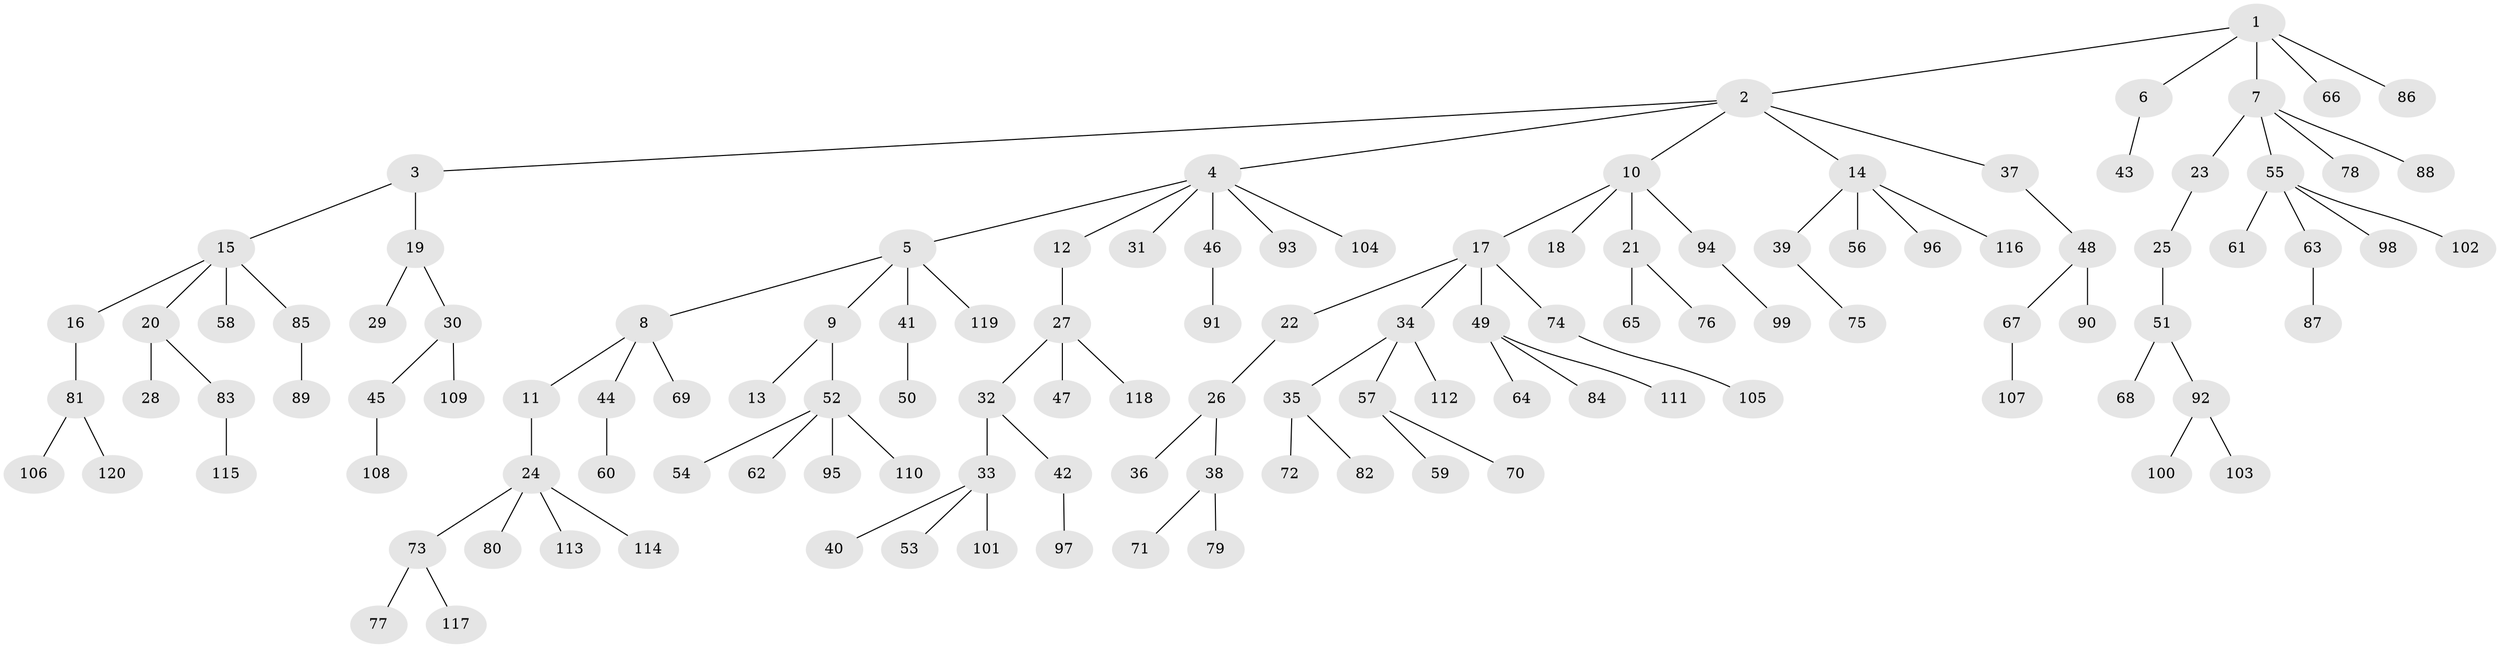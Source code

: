 // Generated by graph-tools (version 1.1) at 2025/11/02/27/25 16:11:28]
// undirected, 120 vertices, 119 edges
graph export_dot {
graph [start="1"]
  node [color=gray90,style=filled];
  1;
  2;
  3;
  4;
  5;
  6;
  7;
  8;
  9;
  10;
  11;
  12;
  13;
  14;
  15;
  16;
  17;
  18;
  19;
  20;
  21;
  22;
  23;
  24;
  25;
  26;
  27;
  28;
  29;
  30;
  31;
  32;
  33;
  34;
  35;
  36;
  37;
  38;
  39;
  40;
  41;
  42;
  43;
  44;
  45;
  46;
  47;
  48;
  49;
  50;
  51;
  52;
  53;
  54;
  55;
  56;
  57;
  58;
  59;
  60;
  61;
  62;
  63;
  64;
  65;
  66;
  67;
  68;
  69;
  70;
  71;
  72;
  73;
  74;
  75;
  76;
  77;
  78;
  79;
  80;
  81;
  82;
  83;
  84;
  85;
  86;
  87;
  88;
  89;
  90;
  91;
  92;
  93;
  94;
  95;
  96;
  97;
  98;
  99;
  100;
  101;
  102;
  103;
  104;
  105;
  106;
  107;
  108;
  109;
  110;
  111;
  112;
  113;
  114;
  115;
  116;
  117;
  118;
  119;
  120;
  1 -- 2;
  1 -- 6;
  1 -- 7;
  1 -- 66;
  1 -- 86;
  2 -- 3;
  2 -- 4;
  2 -- 10;
  2 -- 14;
  2 -- 37;
  3 -- 15;
  3 -- 19;
  4 -- 5;
  4 -- 12;
  4 -- 31;
  4 -- 46;
  4 -- 93;
  4 -- 104;
  5 -- 8;
  5 -- 9;
  5 -- 41;
  5 -- 119;
  6 -- 43;
  7 -- 23;
  7 -- 55;
  7 -- 78;
  7 -- 88;
  8 -- 11;
  8 -- 44;
  8 -- 69;
  9 -- 13;
  9 -- 52;
  10 -- 17;
  10 -- 18;
  10 -- 21;
  10 -- 94;
  11 -- 24;
  12 -- 27;
  14 -- 39;
  14 -- 56;
  14 -- 96;
  14 -- 116;
  15 -- 16;
  15 -- 20;
  15 -- 58;
  15 -- 85;
  16 -- 81;
  17 -- 22;
  17 -- 34;
  17 -- 49;
  17 -- 74;
  19 -- 29;
  19 -- 30;
  20 -- 28;
  20 -- 83;
  21 -- 65;
  21 -- 76;
  22 -- 26;
  23 -- 25;
  24 -- 73;
  24 -- 80;
  24 -- 113;
  24 -- 114;
  25 -- 51;
  26 -- 36;
  26 -- 38;
  27 -- 32;
  27 -- 47;
  27 -- 118;
  30 -- 45;
  30 -- 109;
  32 -- 33;
  32 -- 42;
  33 -- 40;
  33 -- 53;
  33 -- 101;
  34 -- 35;
  34 -- 57;
  34 -- 112;
  35 -- 72;
  35 -- 82;
  37 -- 48;
  38 -- 71;
  38 -- 79;
  39 -- 75;
  41 -- 50;
  42 -- 97;
  44 -- 60;
  45 -- 108;
  46 -- 91;
  48 -- 67;
  48 -- 90;
  49 -- 64;
  49 -- 84;
  49 -- 111;
  51 -- 68;
  51 -- 92;
  52 -- 54;
  52 -- 62;
  52 -- 95;
  52 -- 110;
  55 -- 61;
  55 -- 63;
  55 -- 98;
  55 -- 102;
  57 -- 59;
  57 -- 70;
  63 -- 87;
  67 -- 107;
  73 -- 77;
  73 -- 117;
  74 -- 105;
  81 -- 106;
  81 -- 120;
  83 -- 115;
  85 -- 89;
  92 -- 100;
  92 -- 103;
  94 -- 99;
}
